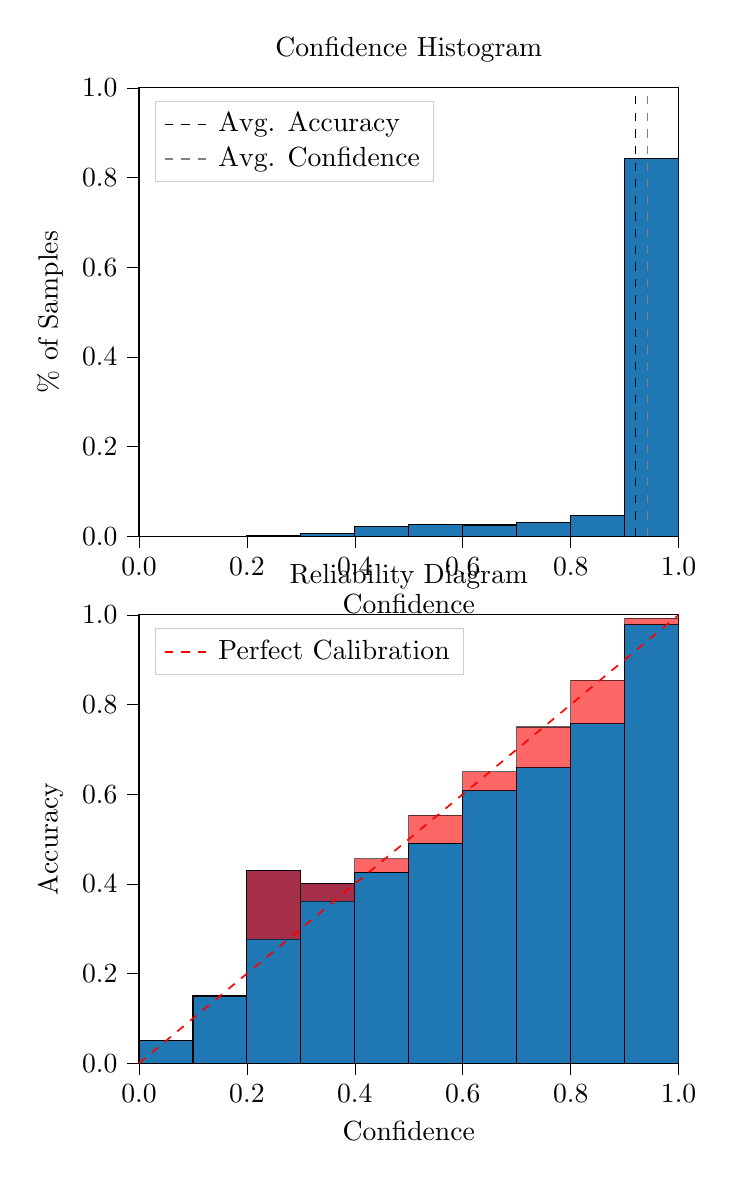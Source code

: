 % This file was created by tikzplotlib v0.9.8.
\begin{tikzpicture}

\definecolor{color0}{rgb}{0.122,0.467,0.706}

\begin{groupplot}[group style={group size=1 by 2}]
\nextgroupplot[
legend cell align={left},
legend style={
  fill opacity=0.8,
  draw opacity=1,
  text opacity=1,
  at={(0.03,0.97)},
  anchor=north west,
  draw=white!80!black
},
tick align=outside,
tick pos=left,
title={Confidence Histogram},
x grid style={white!69.02!black},
xlabel={Confidence},
xmin=0, xmax=1,
xtick style={color=black},
xtick={0,0.2,0.4,0.6,0.8,1},
xticklabels={0.0,0.2,0.4,0.6,0.8,1.0},
y grid style={white!69.02!black},
ylabel={\% of Samples},
ymin=0, ymax=1,
ytick style={color=black},
ytick={0,0.2,0.4,0.6,0.8,1},
yticklabels={0.0,0.2,0.4,0.6,0.8,1.0}
]
\draw[draw=black,fill=color0] (axis cs:-6.939e-18,0) rectangle (axis cs:0.1,0);
\draw[draw=black,fill=color0] (axis cs:0.1,0) rectangle (axis cs:0.2,0);
\draw[draw=black,fill=color0] (axis cs:0.2,0) rectangle (axis cs:0.3,0.002);
\draw[draw=black,fill=color0] (axis cs:0.3,0) rectangle (axis cs:0.4,0.007);
\draw[draw=black,fill=color0] (axis cs:0.4,0) rectangle (axis cs:0.5,0.021);
\draw[draw=black,fill=color0] (axis cs:0.5,0) rectangle (axis cs:0.6,0.026);
\draw[draw=black,fill=color0] (axis cs:0.6,0) rectangle (axis cs:0.7,0.025);
\draw[draw=black,fill=color0] (axis cs:0.7,0) rectangle (axis cs:0.8,0.03);
\draw[draw=black,fill=color0] (axis cs:0.8,0) rectangle (axis cs:0.9,0.047);
\draw[draw=black,fill=color0] (axis cs:0.9,0) rectangle (axis cs:1,0.843);
\addplot [semithick, black, dashed]
table {%
0.92 0
0.92 1
};
\addlegendentry{Avg. Accuracy}
\addplot [semithick, white!50.196!black, dashed]
table {%
0.942 0
0.942 1
};
\addlegendentry{Avg. Confidence}

\nextgroupplot[
legend cell align={left},
legend style={
  fill opacity=0.8,
  draw opacity=1,
  text opacity=1,
  at={(0.03,0.97)},
  anchor=north west,
  draw=white!80!black
},
tick align=outside,
tick pos=left,
title={Reliability Diagram},
x grid style={white!69.02!black},
xlabel={Confidence},
xmin=0, xmax=1,
xtick style={color=black},
xtick={0,0.2,0.4,0.6,0.8,1},
xticklabels={0.0,0.2,0.4,0.6,0.8,1.0},
y grid style={white!69.02!black},
ylabel={Accuracy},
ymin=0, ymax=1,
ytick style={color=black},
ytick={0,0.2,0.4,0.6,0.8,1},
yticklabels={0.0,0.2,0.4,0.6,0.8,1.0}
]
\draw[draw=black,fill=color0] (axis cs:-6.939e-18,0) rectangle (axis cs:0.1,0.05);
\draw[draw=black,fill=color0] (axis cs:0.1,0) rectangle (axis cs:0.2,0.15);
\draw[draw=black,fill=color0] (axis cs:0.2,0) rectangle (axis cs:0.3,0.429);
\draw[draw=black,fill=color0] (axis cs:0.3,0) rectangle (axis cs:0.4,0.4);
\draw[draw=black,fill=color0] (axis cs:0.4,0) rectangle (axis cs:0.5,0.426);
\draw[draw=black,fill=color0] (axis cs:0.5,0) rectangle (axis cs:0.6,0.491);
\draw[draw=black,fill=color0] (axis cs:0.6,0) rectangle (axis cs:0.7,0.608);
\draw[draw=black,fill=color0] (axis cs:0.7,0) rectangle (axis cs:0.8,0.659);
\draw[draw=black,fill=color0] (axis cs:0.8,0) rectangle (axis cs:0.9,0.757);
\draw[draw=black,fill=color0] (axis cs:0.9,0) rectangle (axis cs:1,0.978);
\draw[draw=black,fill=red,opacity=0.6] (axis cs:-6.939e-18,0.05) rectangle (axis cs:0.1,0.05);
\draw[draw=black,fill=red,opacity=0.6] (axis cs:0.1,0.15) rectangle (axis cs:0.2,0.15);
\draw[draw=black,fill=red,opacity=0.6] (axis cs:0.2,0.429) rectangle (axis cs:0.3,0.277);
\draw[draw=black,fill=red,opacity=0.6] (axis cs:0.3,0.4) rectangle (axis cs:0.4,0.361);
\draw[draw=black,fill=red,opacity=0.6] (axis cs:0.4,0.426) rectangle (axis cs:0.5,0.456);
\draw[draw=black,fill=red,opacity=0.6] (axis cs:0.5,0.491) rectangle (axis cs:0.6,0.553);
\draw[draw=black,fill=red,opacity=0.6] (axis cs:0.6,0.608) rectangle (axis cs:0.7,0.65);
\draw[draw=black,fill=red,opacity=0.6] (axis cs:0.7,0.659) rectangle (axis cs:0.8,0.75);
\draw[draw=black,fill=red,opacity=0.6] (axis cs:0.8,0.757) rectangle (axis cs:0.9,0.854);
\draw[draw=black,fill=red,opacity=0.6] (axis cs:0.9,0.978) rectangle (axis cs:1,0.993);
\addplot [semithick, red, dashed]
table {%
0 0
1 1
};
\addlegendentry{Perfect Calibration}
\end{groupplot}

\end{tikzpicture}
